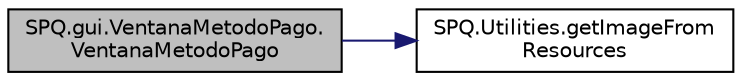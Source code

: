 digraph "SPQ.gui.VentanaMetodoPago.VentanaMetodoPago"
{
  edge [fontname="Helvetica",fontsize="10",labelfontname="Helvetica",labelfontsize="10"];
  node [fontname="Helvetica",fontsize="10",shape=record];
  rankdir="LR";
  Node0 [label="SPQ.gui.VentanaMetodoPago.\lVentanaMetodoPago",height=0.2,width=0.4,color="black", fillcolor="grey75", style="filled", fontcolor="black"];
  Node0 -> Node1 [color="midnightblue",fontsize="10",style="solid"];
  Node1 [label="SPQ.Utilities.getImageFrom\lResources",height=0.2,width=0.4,color="black", fillcolor="white", style="filled",URL="$class_s_p_q_1_1_utilities.html#a1ca9779d00f9480c9c0ccb654c558fbb"];
}
